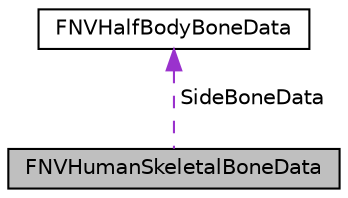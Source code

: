 digraph "FNVHumanSkeletalBoneData"
{
  edge [fontname="Helvetica",fontsize="10",labelfontname="Helvetica",labelfontsize="10"];
  node [fontname="Helvetica",fontsize="10",shape=record];
  Node1 [label="FNVHumanSkeletalBoneData",height=0.2,width=0.4,color="black", fillcolor="grey75", style="filled", fontcolor="black"];
  Node2 -> Node1 [dir="back",color="darkorchid3",fontsize="10",style="dashed",label=" SideBoneData" ,fontname="Helvetica"];
  Node2 [label="FNVHalfBodyBoneData",height=0.2,width=0.4,color="black", fillcolor="white", style="filled",URL="$struct_f_n_v_half_body_bone_data.html"];
}

